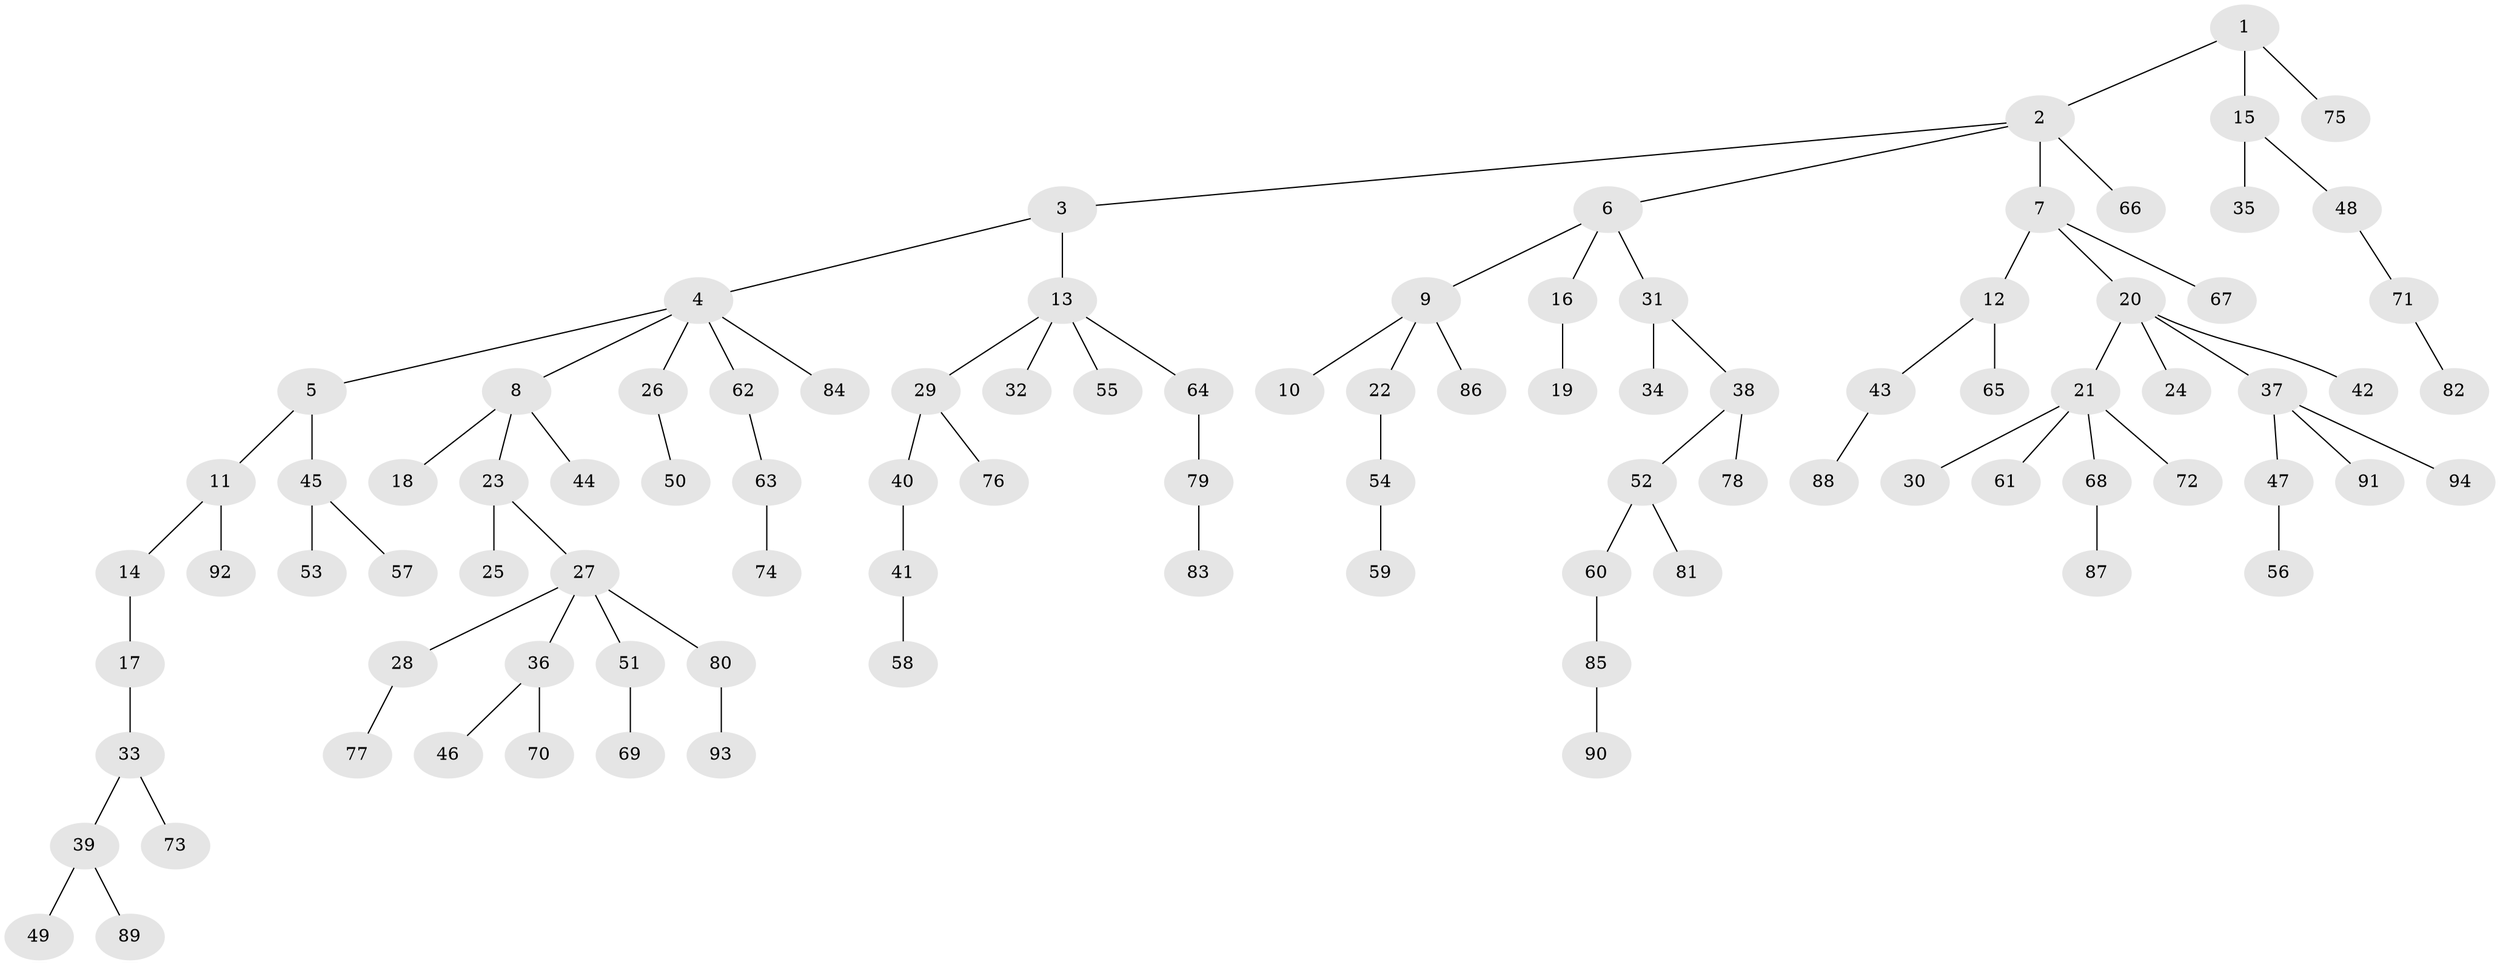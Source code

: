 // coarse degree distribution, {2: 0.3448275862068966, 4: 0.1724137931034483, 3: 0.034482758620689655, 1: 0.4482758620689655}
// Generated by graph-tools (version 1.1) at 2025/51/03/04/25 22:51:30]
// undirected, 94 vertices, 93 edges
graph export_dot {
  node [color=gray90,style=filled];
  1;
  2;
  3;
  4;
  5;
  6;
  7;
  8;
  9;
  10;
  11;
  12;
  13;
  14;
  15;
  16;
  17;
  18;
  19;
  20;
  21;
  22;
  23;
  24;
  25;
  26;
  27;
  28;
  29;
  30;
  31;
  32;
  33;
  34;
  35;
  36;
  37;
  38;
  39;
  40;
  41;
  42;
  43;
  44;
  45;
  46;
  47;
  48;
  49;
  50;
  51;
  52;
  53;
  54;
  55;
  56;
  57;
  58;
  59;
  60;
  61;
  62;
  63;
  64;
  65;
  66;
  67;
  68;
  69;
  70;
  71;
  72;
  73;
  74;
  75;
  76;
  77;
  78;
  79;
  80;
  81;
  82;
  83;
  84;
  85;
  86;
  87;
  88;
  89;
  90;
  91;
  92;
  93;
  94;
  1 -- 2;
  1 -- 15;
  1 -- 75;
  2 -- 3;
  2 -- 6;
  2 -- 7;
  2 -- 66;
  3 -- 4;
  3 -- 13;
  4 -- 5;
  4 -- 8;
  4 -- 26;
  4 -- 62;
  4 -- 84;
  5 -- 11;
  5 -- 45;
  6 -- 9;
  6 -- 16;
  6 -- 31;
  7 -- 12;
  7 -- 20;
  7 -- 67;
  8 -- 18;
  8 -- 23;
  8 -- 44;
  9 -- 10;
  9 -- 22;
  9 -- 86;
  11 -- 14;
  11 -- 92;
  12 -- 43;
  12 -- 65;
  13 -- 29;
  13 -- 32;
  13 -- 55;
  13 -- 64;
  14 -- 17;
  15 -- 35;
  15 -- 48;
  16 -- 19;
  17 -- 33;
  20 -- 21;
  20 -- 24;
  20 -- 37;
  20 -- 42;
  21 -- 30;
  21 -- 61;
  21 -- 68;
  21 -- 72;
  22 -- 54;
  23 -- 25;
  23 -- 27;
  26 -- 50;
  27 -- 28;
  27 -- 36;
  27 -- 51;
  27 -- 80;
  28 -- 77;
  29 -- 40;
  29 -- 76;
  31 -- 34;
  31 -- 38;
  33 -- 39;
  33 -- 73;
  36 -- 46;
  36 -- 70;
  37 -- 47;
  37 -- 91;
  37 -- 94;
  38 -- 52;
  38 -- 78;
  39 -- 49;
  39 -- 89;
  40 -- 41;
  41 -- 58;
  43 -- 88;
  45 -- 53;
  45 -- 57;
  47 -- 56;
  48 -- 71;
  51 -- 69;
  52 -- 60;
  52 -- 81;
  54 -- 59;
  60 -- 85;
  62 -- 63;
  63 -- 74;
  64 -- 79;
  68 -- 87;
  71 -- 82;
  79 -- 83;
  80 -- 93;
  85 -- 90;
}
